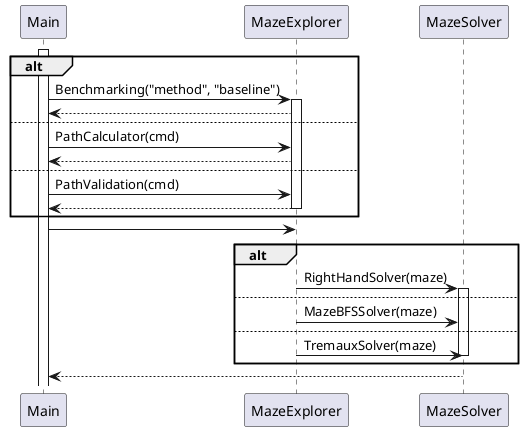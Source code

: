 @startuml SequenceDiagram

participant Main
participant MazeExplorer
participant MazeSolver


activate Main

alt 
Main -> MazeExplorer: Benchmarking("method", "baseline")
activate MazeExplorer
Main <-- MazeExplorer
else
Main -> MazeExplorer: PathCalculator(cmd)
Main <-- MazeExplorer
else
Main -> MazeExplorer: PathValidation(cmd)
Main <-- MazeExplorer
deactivate MazeExplorer
end


Main -> MazeExplorer
alt 
MazeExplorer -> MazeSolver: RightHandSolver(maze)
activate MazeSolver

else
MazeExplorer -> MazeSolver: MazeBFSSolver(maze)

else
MazeExplorer -> MazeSolver: TremauxSolver(maze)

deactivate MazeSolver  
end
MazeSolver --> Main

@enduml